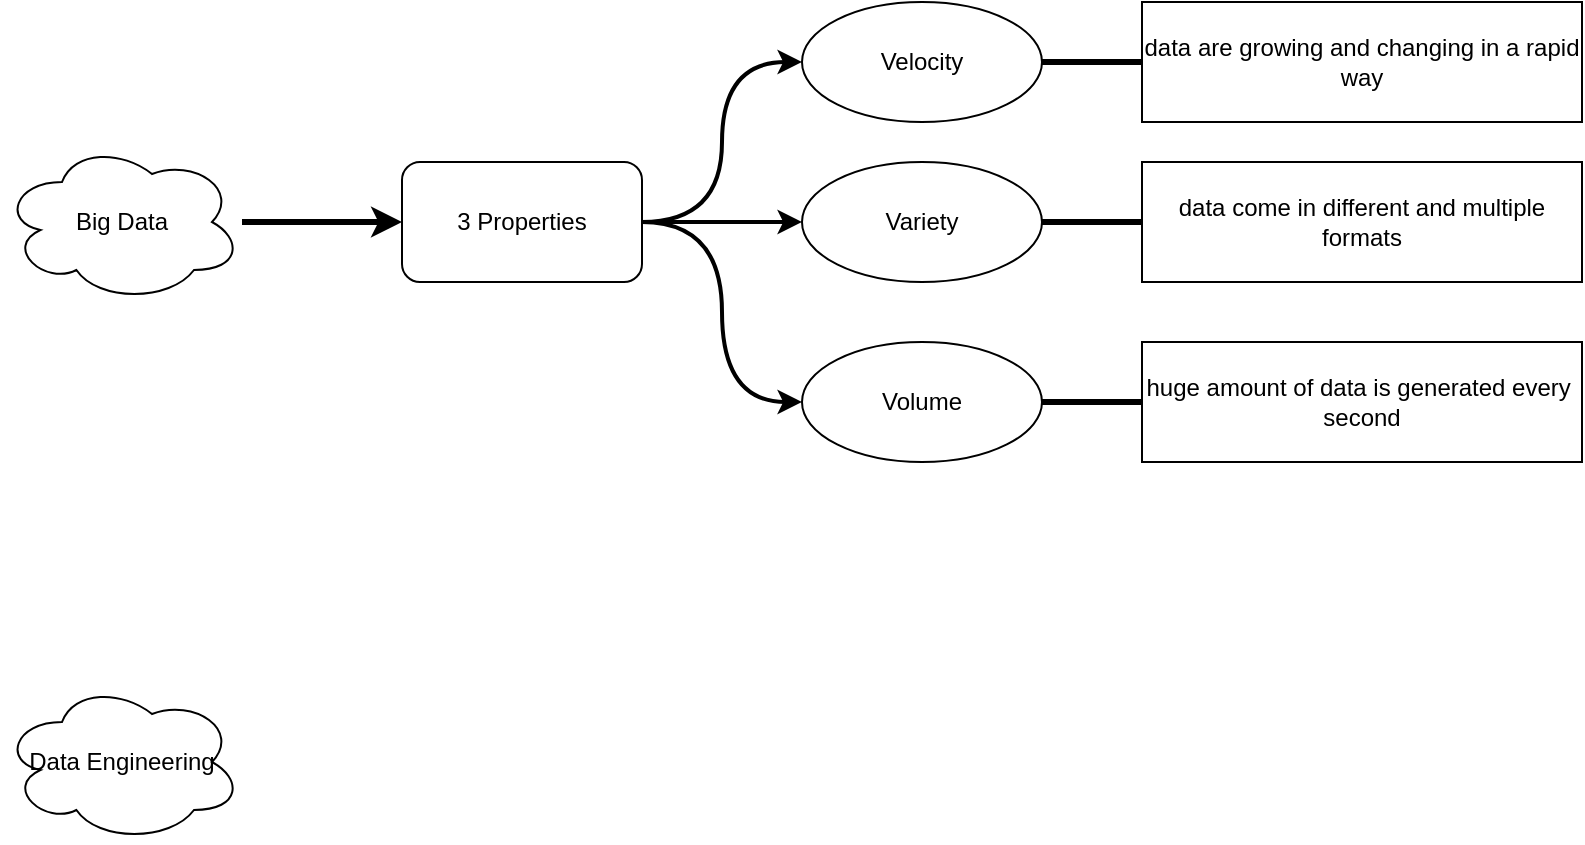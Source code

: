 <mxfile version="17.4.1" type="github">
  <diagram id="5Rl2E7YkQ2Qzgk_aF65r" name="Page-1">
    <mxGraphModel dx="1422" dy="701" grid="1" gridSize="10" guides="1" tooltips="1" connect="1" arrows="1" fold="1" page="1" pageScale="1" pageWidth="850" pageHeight="1100" math="0" shadow="0">
      <root>
        <mxCell id="0" />
        <mxCell id="1" parent="0" />
        <mxCell id="8WD0OpO59DViS9RUcPrg-6" value="" style="edgeStyle=orthogonalEdgeStyle;rounded=0;orthogonalLoop=1;jettySize=auto;html=1;strokeWidth=3;" edge="1" parent="1" source="8WD0OpO59DViS9RUcPrg-1" target="8WD0OpO59DViS9RUcPrg-5">
          <mxGeometry relative="1" as="geometry" />
        </mxCell>
        <mxCell id="8WD0OpO59DViS9RUcPrg-1" value="&lt;div&gt;Big Data&lt;/div&gt;" style="ellipse;shape=cloud;whiteSpace=wrap;html=1;rounded=1;" vertex="1" parent="1">
          <mxGeometry x="30" y="260" width="120" height="80" as="geometry" />
        </mxCell>
        <mxCell id="8WD0OpO59DViS9RUcPrg-8" value="" style="edgeStyle=orthogonalEdgeStyle;rounded=0;orthogonalLoop=1;jettySize=auto;html=1;curved=1;strokeWidth=2;" edge="1" parent="1" source="8WD0OpO59DViS9RUcPrg-5" target="8WD0OpO59DViS9RUcPrg-7">
          <mxGeometry relative="1" as="geometry" />
        </mxCell>
        <mxCell id="8WD0OpO59DViS9RUcPrg-16" style="edgeStyle=orthogonalEdgeStyle;rounded=0;orthogonalLoop=1;jettySize=auto;html=1;exitX=1;exitY=0.5;exitDx=0;exitDy=0;entryX=0;entryY=0.5;entryDx=0;entryDy=0;curved=1;strokeWidth=2;" edge="1" parent="1" source="8WD0OpO59DViS9RUcPrg-5" target="8WD0OpO59DViS9RUcPrg-15">
          <mxGeometry relative="1" as="geometry" />
        </mxCell>
        <mxCell id="8WD0OpO59DViS9RUcPrg-17" style="edgeStyle=orthogonalEdgeStyle;rounded=0;orthogonalLoop=1;jettySize=auto;html=1;entryX=0;entryY=0.5;entryDx=0;entryDy=0;curved=1;strokeWidth=2;" edge="1" parent="1" source="8WD0OpO59DViS9RUcPrg-5" target="8WD0OpO59DViS9RUcPrg-14">
          <mxGeometry relative="1" as="geometry" />
        </mxCell>
        <mxCell id="8WD0OpO59DViS9RUcPrg-5" value="3 Properties" style="rounded=1;whiteSpace=wrap;html=1;" vertex="1" parent="1">
          <mxGeometry x="230" y="270" width="120" height="60" as="geometry" />
        </mxCell>
        <mxCell id="8WD0OpO59DViS9RUcPrg-28" style="edgeStyle=elbowEdgeStyle;rounded=1;orthogonalLoop=1;jettySize=auto;elbow=vertical;html=1;entryX=0;entryY=0.5;entryDx=0;entryDy=0;endArrow=none;endFill=0;strokeWidth=3;" edge="1" parent="1" source="8WD0OpO59DViS9RUcPrg-7" target="8WD0OpO59DViS9RUcPrg-26">
          <mxGeometry relative="1" as="geometry" />
        </mxCell>
        <mxCell id="8WD0OpO59DViS9RUcPrg-7" value="Variety" style="ellipse;whiteSpace=wrap;html=1;rounded=1;" vertex="1" parent="1">
          <mxGeometry x="430" y="270" width="120" height="60" as="geometry" />
        </mxCell>
        <mxCell id="8WD0OpO59DViS9RUcPrg-29" style="edgeStyle=elbowEdgeStyle;rounded=1;orthogonalLoop=1;jettySize=auto;elbow=vertical;html=1;entryX=0;entryY=0.5;entryDx=0;entryDy=0;endArrow=none;endFill=0;strokeWidth=3;" edge="1" parent="1" source="8WD0OpO59DViS9RUcPrg-14" target="8WD0OpO59DViS9RUcPrg-27">
          <mxGeometry relative="1" as="geometry" />
        </mxCell>
        <mxCell id="8WD0OpO59DViS9RUcPrg-14" value="Volume" style="ellipse;whiteSpace=wrap;html=1;rounded=1;" vertex="1" parent="1">
          <mxGeometry x="430" y="360" width="120" height="60" as="geometry" />
        </mxCell>
        <mxCell id="8WD0OpO59DViS9RUcPrg-24" value="" style="edgeStyle=elbowEdgeStyle;rounded=1;orthogonalLoop=1;jettySize=auto;elbow=vertical;html=1;endArrow=none;endFill=0;strokeWidth=3;" edge="1" parent="1" source="8WD0OpO59DViS9RUcPrg-15" target="8WD0OpO59DViS9RUcPrg-23">
          <mxGeometry relative="1" as="geometry" />
        </mxCell>
        <mxCell id="8WD0OpO59DViS9RUcPrg-15" value="Velocity" style="ellipse;whiteSpace=wrap;html=1;rounded=1;" vertex="1" parent="1">
          <mxGeometry x="430" y="190" width="120" height="60" as="geometry" />
        </mxCell>
        <mxCell id="8WD0OpO59DViS9RUcPrg-23" value="data are growing and changing in a rapid way" style="rounded=0;whiteSpace=wrap;html=1;" vertex="1" parent="1">
          <mxGeometry x="600" y="190" width="220" height="60" as="geometry" />
        </mxCell>
        <mxCell id="8WD0OpO59DViS9RUcPrg-26" value="data come in different and multiple formats" style="rounded=0;whiteSpace=wrap;html=1;" vertex="1" parent="1">
          <mxGeometry x="600" y="270" width="220" height="60" as="geometry" />
        </mxCell>
        <mxCell id="8WD0OpO59DViS9RUcPrg-27" value="huge amount of data is generated every&amp;nbsp; second" style="rounded=0;whiteSpace=wrap;html=1;" vertex="1" parent="1">
          <mxGeometry x="600" y="360" width="220" height="60" as="geometry" />
        </mxCell>
        <mxCell id="8WD0OpO59DViS9RUcPrg-30" value="Data Engineering" style="ellipse;shape=cloud;whiteSpace=wrap;html=1;rounded=1;" vertex="1" parent="1">
          <mxGeometry x="30" y="530" width="120" height="80" as="geometry" />
        </mxCell>
      </root>
    </mxGraphModel>
  </diagram>
</mxfile>
